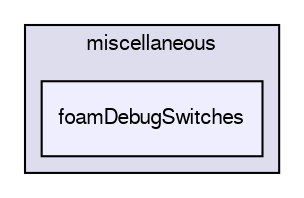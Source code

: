 digraph "applications/utilities/miscellaneous/foamDebugSwitches" {
  bgcolor=transparent;
  compound=true
  node [ fontsize="10", fontname="FreeSans"];
  edge [ labelfontsize="10", labelfontname="FreeSans"];
  subgraph clusterdir_3210494cbdf79b7f44b411965daadab0 {
    graph [ bgcolor="#ddddee", pencolor="black", label="miscellaneous" fontname="FreeSans", fontsize="10", URL="dir_3210494cbdf79b7f44b411965daadab0.html"]
  dir_7a5b4347bdb97df5a9e2e838ba0dd4c6 [shape=box, label="foamDebugSwitches", style="filled", fillcolor="#eeeeff", pencolor="black", URL="dir_7a5b4347bdb97df5a9e2e838ba0dd4c6.html"];
  }
}
